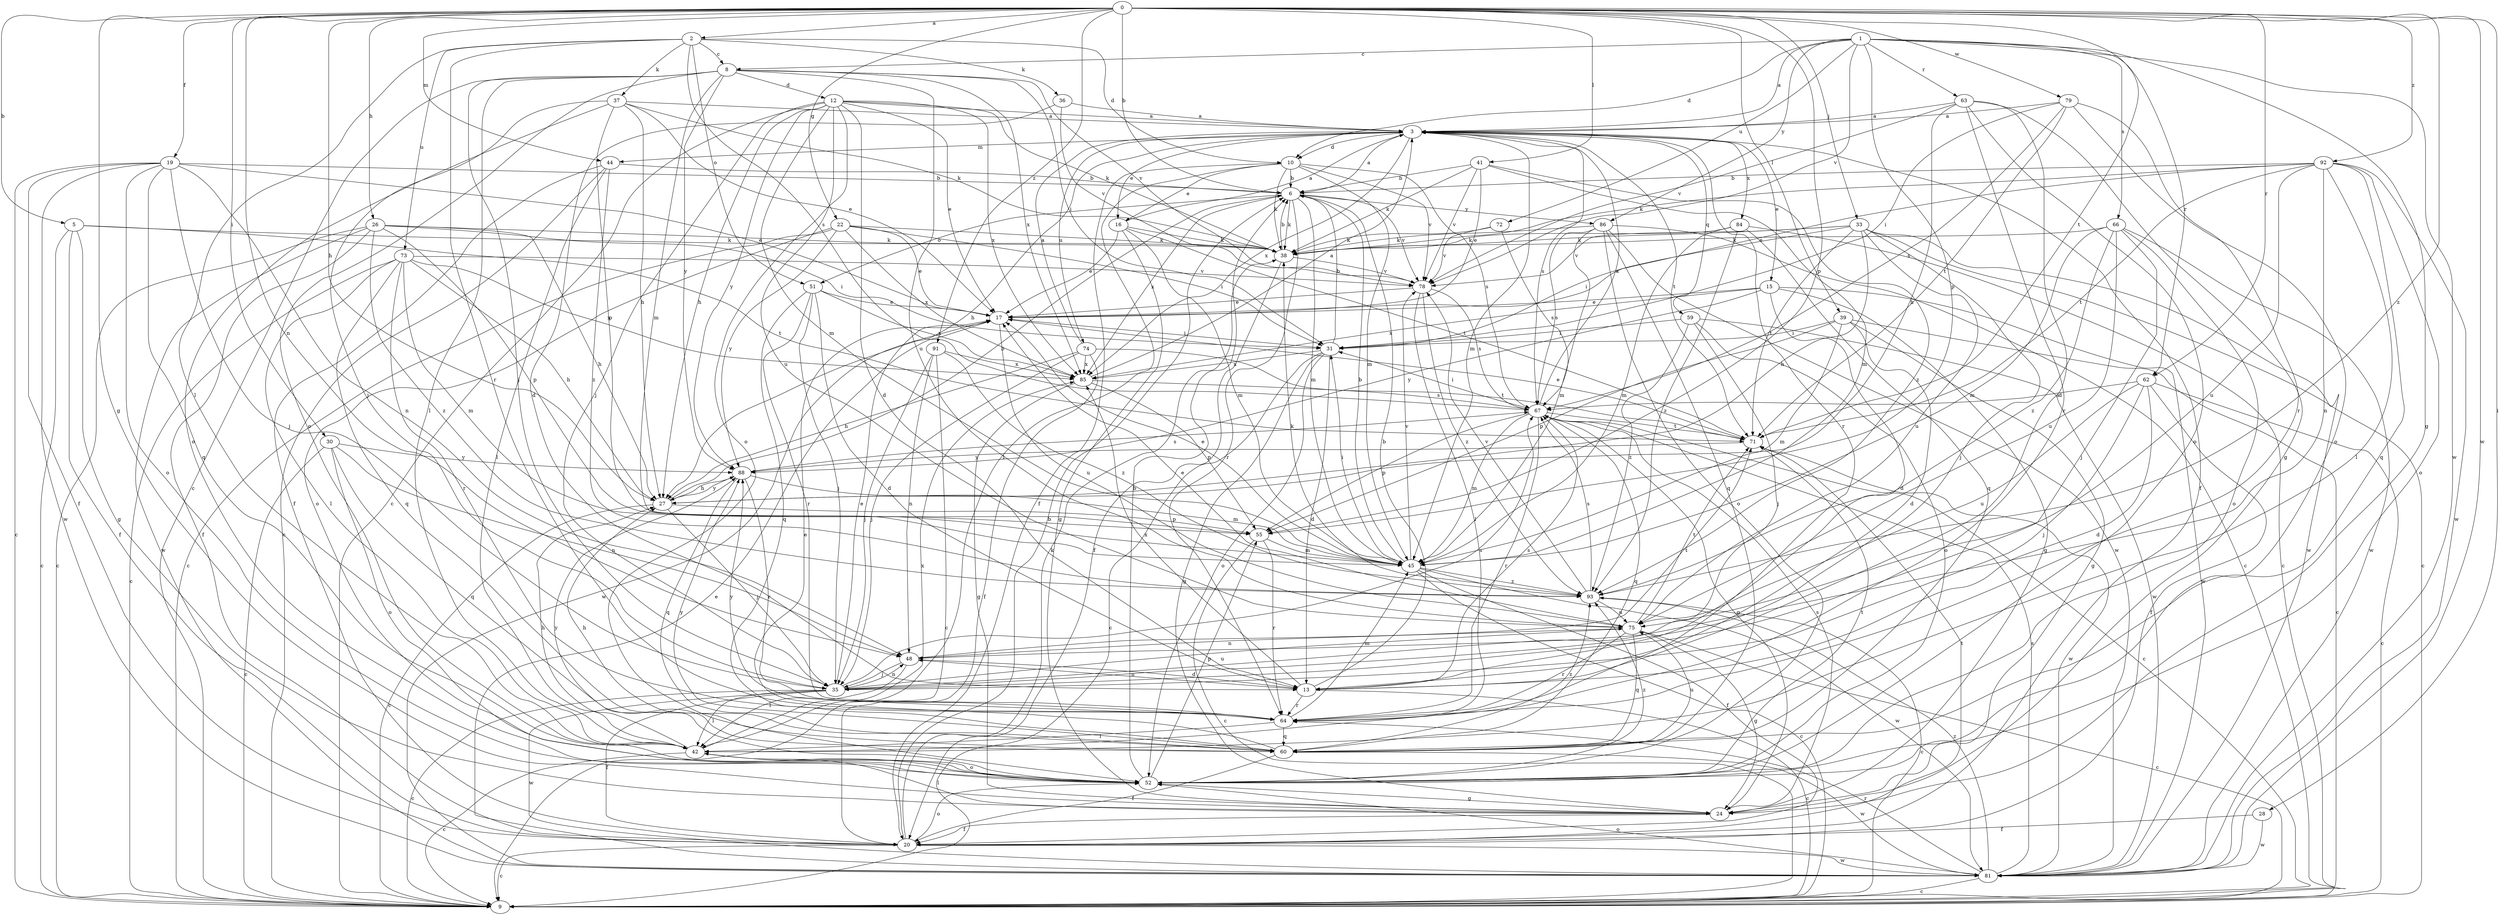 strict digraph  {
0;
1;
2;
3;
5;
6;
8;
9;
10;
12;
13;
15;
16;
17;
19;
20;
22;
24;
26;
27;
28;
30;
31;
33;
35;
36;
37;
38;
39;
41;
42;
44;
45;
48;
51;
52;
55;
59;
60;
62;
63;
64;
66;
67;
71;
72;
73;
74;
75;
78;
79;
81;
84;
85;
86;
88;
91;
92;
93;
0 -> 2  [label=a];
0 -> 5  [label=b];
0 -> 6  [label=b];
0 -> 19  [label=f];
0 -> 22  [label=g];
0 -> 24  [label=g];
0 -> 26  [label=h];
0 -> 27  [label=h];
0 -> 28  [label=i];
0 -> 30  [label=i];
0 -> 33  [label=j];
0 -> 39  [label=l];
0 -> 41  [label=l];
0 -> 44  [label=m];
0 -> 48  [label=n];
0 -> 55  [label=p];
0 -> 62  [label=r];
0 -> 71  [label=t];
0 -> 79  [label=w];
0 -> 81  [label=w];
0 -> 91  [label=z];
0 -> 92  [label=z];
0 -> 93  [label=z];
1 -> 3  [label=a];
1 -> 8  [label=c];
1 -> 10  [label=d];
1 -> 24  [label=g];
1 -> 55  [label=p];
1 -> 62  [label=r];
1 -> 63  [label=r];
1 -> 66  [label=s];
1 -> 72  [label=u];
1 -> 78  [label=v];
1 -> 81  [label=w];
1 -> 86  [label=y];
2 -> 8  [label=c];
2 -> 10  [label=d];
2 -> 36  [label=k];
2 -> 37  [label=k];
2 -> 42  [label=l];
2 -> 51  [label=o];
2 -> 64  [label=r];
2 -> 67  [label=s];
2 -> 73  [label=u];
3 -> 10  [label=d];
3 -> 15  [label=e];
3 -> 16  [label=e];
3 -> 20  [label=f];
3 -> 27  [label=h];
3 -> 44  [label=m];
3 -> 45  [label=m];
3 -> 59  [label=q];
3 -> 64  [label=r];
3 -> 67  [label=s];
3 -> 71  [label=t];
3 -> 74  [label=u];
3 -> 84  [label=x];
3 -> 85  [label=x];
5 -> 9  [label=c];
5 -> 20  [label=f];
5 -> 24  [label=g];
5 -> 38  [label=k];
5 -> 71  [label=t];
6 -> 3  [label=a];
6 -> 38  [label=k];
6 -> 45  [label=m];
6 -> 51  [label=o];
6 -> 64  [label=r];
6 -> 78  [label=v];
6 -> 85  [label=x];
6 -> 86  [label=y];
8 -> 9  [label=c];
8 -> 12  [label=d];
8 -> 31  [label=i];
8 -> 35  [label=j];
8 -> 42  [label=l];
8 -> 45  [label=m];
8 -> 52  [label=o];
8 -> 75  [label=u];
8 -> 78  [label=v];
8 -> 85  [label=x];
8 -> 88  [label=y];
10 -> 6  [label=b];
10 -> 16  [label=e];
10 -> 20  [label=f];
10 -> 38  [label=k];
10 -> 42  [label=l];
10 -> 45  [label=m];
10 -> 67  [label=s];
10 -> 78  [label=v];
12 -> 3  [label=a];
12 -> 9  [label=c];
12 -> 13  [label=d];
12 -> 17  [label=e];
12 -> 27  [label=h];
12 -> 35  [label=j];
12 -> 38  [label=k];
12 -> 45  [label=m];
12 -> 52  [label=o];
12 -> 75  [label=u];
12 -> 85  [label=x];
12 -> 88  [label=y];
13 -> 6  [label=b];
13 -> 9  [label=c];
13 -> 48  [label=n];
13 -> 64  [label=r];
13 -> 67  [label=s];
13 -> 85  [label=x];
15 -> 13  [label=d];
15 -> 17  [label=e];
15 -> 24  [label=g];
15 -> 81  [label=w];
15 -> 85  [label=x];
15 -> 88  [label=y];
16 -> 3  [label=a];
16 -> 17  [label=e];
16 -> 24  [label=g];
16 -> 38  [label=k];
16 -> 45  [label=m];
16 -> 71  [label=t];
17 -> 31  [label=i];
17 -> 75  [label=u];
17 -> 81  [label=w];
19 -> 6  [label=b];
19 -> 9  [label=c];
19 -> 17  [label=e];
19 -> 20  [label=f];
19 -> 35  [label=j];
19 -> 48  [label=n];
19 -> 52  [label=o];
19 -> 81  [label=w];
19 -> 42  [label=q];
20 -> 6  [label=b];
20 -> 9  [label=c];
20 -> 38  [label=k];
20 -> 52  [label=o];
20 -> 71  [label=t];
20 -> 81  [label=w];
22 -> 9  [label=c];
22 -> 17  [label=e];
22 -> 31  [label=i];
22 -> 38  [label=k];
22 -> 52  [label=o];
22 -> 85  [label=x];
22 -> 88  [label=y];
24 -> 20  [label=f];
24 -> 42  [label=l];
24 -> 67  [label=s];
26 -> 9  [label=c];
26 -> 20  [label=f];
26 -> 27  [label=h];
26 -> 31  [label=i];
26 -> 38  [label=k];
26 -> 55  [label=p];
26 -> 81  [label=w];
26 -> 93  [label=z];
27 -> 6  [label=b];
27 -> 9  [label=c];
27 -> 35  [label=j];
27 -> 55  [label=p];
27 -> 88  [label=y];
28 -> 20  [label=f];
28 -> 81  [label=w];
30 -> 9  [label=c];
30 -> 48  [label=n];
30 -> 52  [label=o];
30 -> 60  [label=q];
30 -> 88  [label=y];
31 -> 6  [label=b];
31 -> 9  [label=c];
31 -> 13  [label=d];
31 -> 24  [label=g];
31 -> 52  [label=o];
31 -> 85  [label=x];
33 -> 9  [label=c];
33 -> 27  [label=h];
33 -> 31  [label=i];
33 -> 35  [label=j];
33 -> 38  [label=k];
33 -> 71  [label=t];
33 -> 75  [label=u];
33 -> 78  [label=v];
33 -> 81  [label=w];
35 -> 9  [label=c];
35 -> 17  [label=e];
35 -> 20  [label=f];
35 -> 42  [label=l];
35 -> 48  [label=n];
35 -> 67  [label=s];
35 -> 75  [label=u];
35 -> 81  [label=w];
36 -> 3  [label=a];
36 -> 13  [label=d];
36 -> 78  [label=v];
37 -> 3  [label=a];
37 -> 17  [label=e];
37 -> 27  [label=h];
37 -> 35  [label=j];
37 -> 38  [label=k];
37 -> 52  [label=o];
37 -> 55  [label=p];
38 -> 6  [label=b];
38 -> 20  [label=f];
38 -> 78  [label=v];
39 -> 9  [label=c];
39 -> 13  [label=d];
39 -> 24  [label=g];
39 -> 31  [label=i];
39 -> 45  [label=m];
39 -> 55  [label=p];
41 -> 6  [label=b];
41 -> 17  [label=e];
41 -> 38  [label=k];
41 -> 45  [label=m];
41 -> 78  [label=v];
41 -> 93  [label=z];
42 -> 9  [label=c];
42 -> 27  [label=h];
42 -> 52  [label=o];
42 -> 85  [label=x];
44 -> 6  [label=b];
44 -> 9  [label=c];
44 -> 20  [label=f];
44 -> 42  [label=l];
44 -> 93  [label=z];
45 -> 6  [label=b];
45 -> 9  [label=c];
45 -> 17  [label=e];
45 -> 20  [label=f];
45 -> 31  [label=i];
45 -> 78  [label=v];
45 -> 81  [label=w];
45 -> 93  [label=z];
48 -> 13  [label=d];
48 -> 35  [label=j];
48 -> 42  [label=l];
48 -> 71  [label=t];
51 -> 13  [label=d];
51 -> 17  [label=e];
51 -> 35  [label=j];
51 -> 60  [label=q];
51 -> 64  [label=r];
51 -> 85  [label=x];
52 -> 6  [label=b];
52 -> 24  [label=g];
52 -> 55  [label=p];
52 -> 71  [label=t];
52 -> 88  [label=y];
52 -> 93  [label=z];
55 -> 9  [label=c];
55 -> 45  [label=m];
55 -> 64  [label=r];
59 -> 31  [label=i];
59 -> 35  [label=j];
59 -> 52  [label=o];
59 -> 81  [label=w];
59 -> 93  [label=z];
60 -> 17  [label=e];
60 -> 20  [label=f];
60 -> 27  [label=h];
60 -> 75  [label=u];
60 -> 81  [label=w];
60 -> 88  [label=y];
60 -> 93  [label=z];
62 -> 9  [label=c];
62 -> 13  [label=d];
62 -> 20  [label=f];
62 -> 35  [label=j];
62 -> 67  [label=s];
62 -> 75  [label=u];
63 -> 3  [label=a];
63 -> 13  [label=d];
63 -> 24  [label=g];
63 -> 27  [label=h];
63 -> 52  [label=o];
63 -> 64  [label=r];
63 -> 78  [label=v];
64 -> 42  [label=l];
64 -> 45  [label=m];
64 -> 60  [label=q];
64 -> 88  [label=y];
66 -> 35  [label=j];
66 -> 38  [label=k];
66 -> 45  [label=m];
66 -> 52  [label=o];
66 -> 75  [label=u];
66 -> 81  [label=w];
66 -> 93  [label=z];
67 -> 3  [label=a];
67 -> 9  [label=c];
67 -> 24  [label=g];
67 -> 31  [label=i];
67 -> 45  [label=m];
67 -> 55  [label=p];
67 -> 60  [label=q];
67 -> 64  [label=r];
67 -> 71  [label=t];
71 -> 17  [label=e];
71 -> 81  [label=w];
71 -> 88  [label=y];
72 -> 38  [label=k];
72 -> 67  [label=s];
72 -> 78  [label=v];
73 -> 9  [label=c];
73 -> 27  [label=h];
73 -> 42  [label=l];
73 -> 45  [label=m];
73 -> 60  [label=q];
73 -> 64  [label=r];
73 -> 78  [label=v];
73 -> 85  [label=x];
74 -> 3  [label=a];
74 -> 20  [label=f];
74 -> 27  [label=h];
74 -> 35  [label=j];
74 -> 71  [label=t];
74 -> 85  [label=x];
75 -> 9  [label=c];
75 -> 17  [label=e];
75 -> 24  [label=g];
75 -> 48  [label=n];
75 -> 60  [label=q];
75 -> 64  [label=r];
75 -> 71  [label=t];
78 -> 17  [label=e];
78 -> 42  [label=l];
78 -> 67  [label=s];
78 -> 93  [label=z];
79 -> 3  [label=a];
79 -> 31  [label=i];
79 -> 52  [label=o];
79 -> 64  [label=r];
79 -> 67  [label=s];
79 -> 71  [label=t];
81 -> 9  [label=c];
81 -> 17  [label=e];
81 -> 52  [label=o];
81 -> 64  [label=r];
81 -> 67  [label=s];
81 -> 93  [label=z];
84 -> 9  [label=c];
84 -> 38  [label=k];
84 -> 45  [label=m];
84 -> 60  [label=q];
84 -> 93  [label=z];
85 -> 3  [label=a];
85 -> 24  [label=g];
85 -> 55  [label=p];
85 -> 67  [label=s];
86 -> 9  [label=c];
86 -> 38  [label=k];
86 -> 45  [label=m];
86 -> 52  [label=o];
86 -> 60  [label=q];
86 -> 67  [label=s];
86 -> 81  [label=w];
88 -> 27  [label=h];
88 -> 45  [label=m];
88 -> 60  [label=q];
88 -> 64  [label=r];
88 -> 67  [label=s];
91 -> 9  [label=c];
91 -> 35  [label=j];
91 -> 48  [label=n];
91 -> 85  [label=x];
91 -> 93  [label=z];
92 -> 6  [label=b];
92 -> 17  [label=e];
92 -> 38  [label=k];
92 -> 42  [label=l];
92 -> 48  [label=n];
92 -> 52  [label=o];
92 -> 60  [label=q];
92 -> 71  [label=t];
92 -> 75  [label=u];
92 -> 81  [label=w];
93 -> 9  [label=c];
93 -> 38  [label=k];
93 -> 67  [label=s];
93 -> 75  [label=u];
93 -> 78  [label=v];
}

